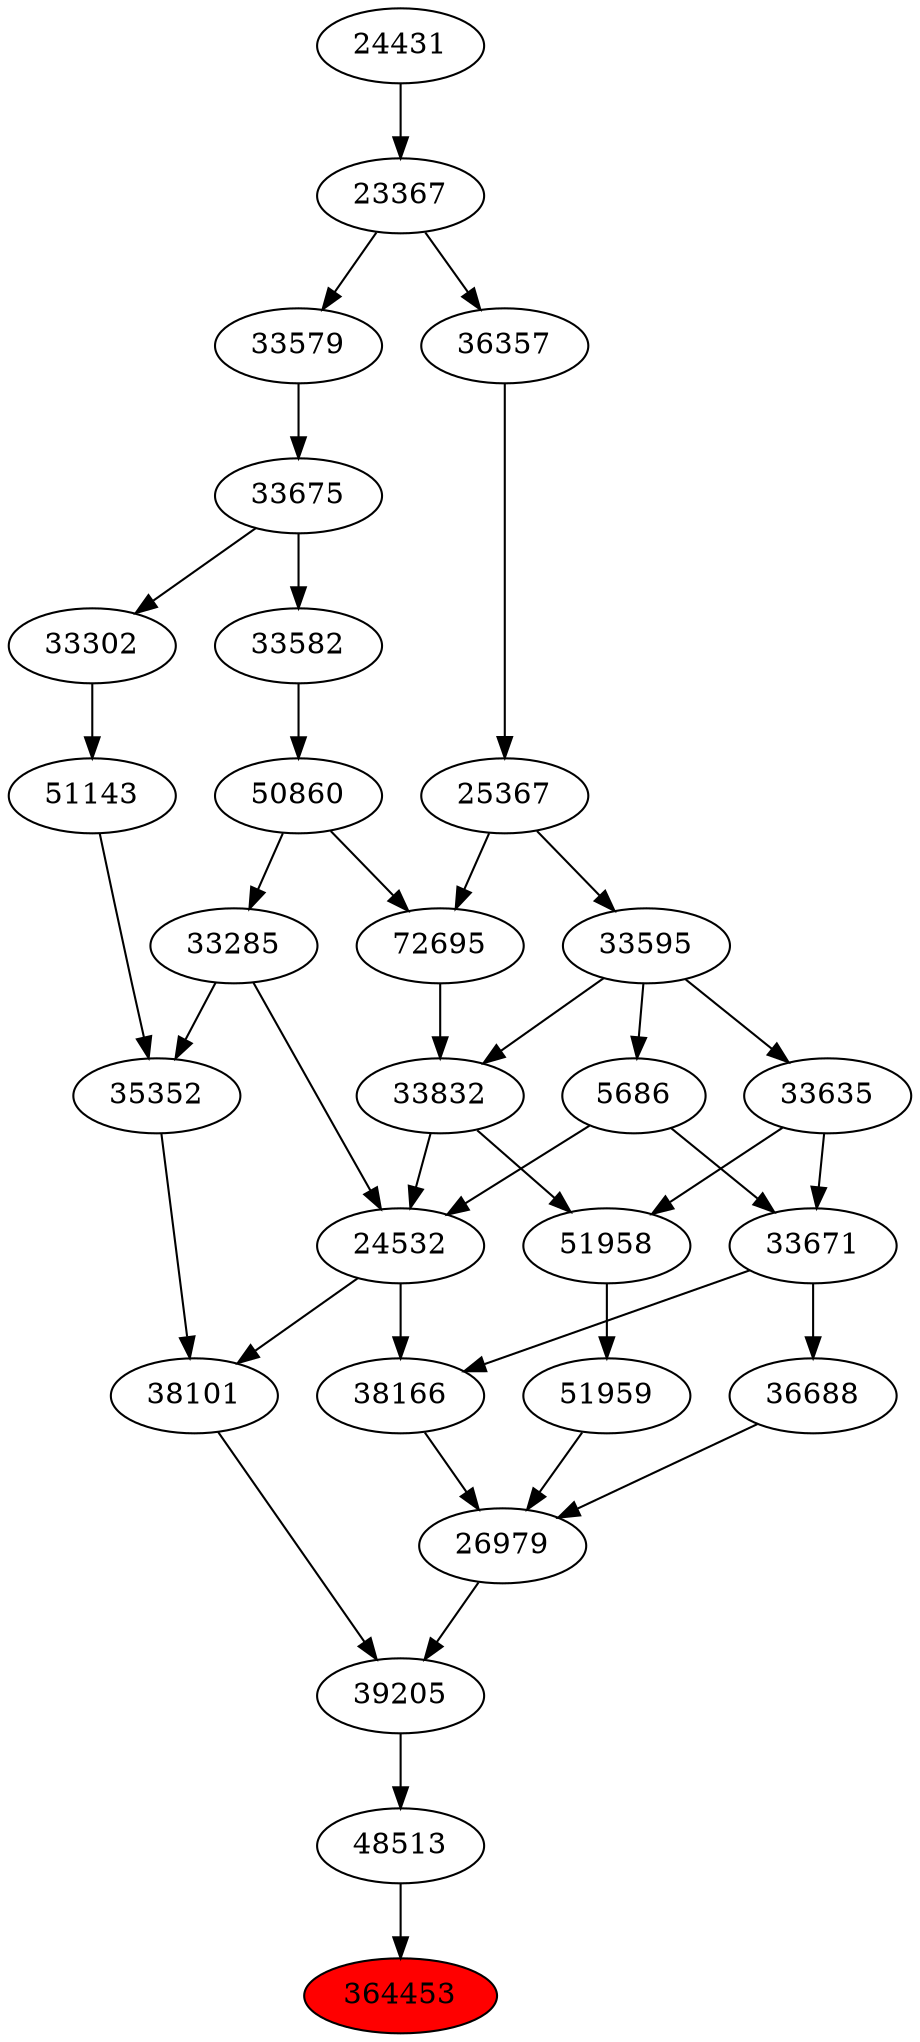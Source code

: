 strict digraph{ 
364453 [label="364453" fillcolor=red style=filled]
48513 -> 364453
48513 [label="48513"]
39205 -> 48513
39205 [label="39205"]
38101 -> 39205
26979 -> 39205
38101 [label="38101"]
24532 -> 38101
35352 -> 38101
26979 [label="26979"]
36688 -> 26979
38166 -> 26979
51959 -> 26979
24532 [label="24532"]
33285 -> 24532
5686 -> 24532
33832 -> 24532
35352 [label="35352"]
33285 -> 35352
51143 -> 35352
36688 [label="36688"]
33671 -> 36688
38166 [label="38166"]
24532 -> 38166
33671 -> 38166
51959 [label="51959"]
51958 -> 51959
33285 [label="33285"]
50860 -> 33285
5686 [label="5686"]
33595 -> 5686
33832 [label="33832"]
72695 -> 33832
33595 -> 33832
51143 [label="51143"]
33302 -> 51143
33671 [label="33671"]
5686 -> 33671
33635 -> 33671
51958 [label="51958"]
33832 -> 51958
33635 -> 51958
50860 [label="50860"]
33582 -> 50860
33595 [label="33595"]
25367 -> 33595
72695 [label="72695"]
50860 -> 72695
25367 -> 72695
33302 [label="33302"]
33675 -> 33302
33635 [label="33635"]
33595 -> 33635
33582 [label="33582"]
33675 -> 33582
25367 [label="25367"]
36357 -> 25367
33675 [label="33675"]
33579 -> 33675
36357 [label="36357"]
23367 -> 36357
33579 [label="33579"]
23367 -> 33579
23367 [label="23367"]
24431 -> 23367
24431 [label="24431"]
}